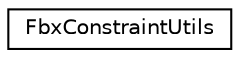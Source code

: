 digraph "クラス階層図"
{
  edge [fontname="Helvetica",fontsize="10",labelfontname="Helvetica",labelfontsize="10"];
  node [fontname="Helvetica",fontsize="10",shape=record];
  rankdir="LR";
  Node0 [label="FbxConstraintUtils",height=0.2,width=0.4,color="black", fillcolor="white", style="filled",URL="$class_fbx_constraint_utils.html"];
}
